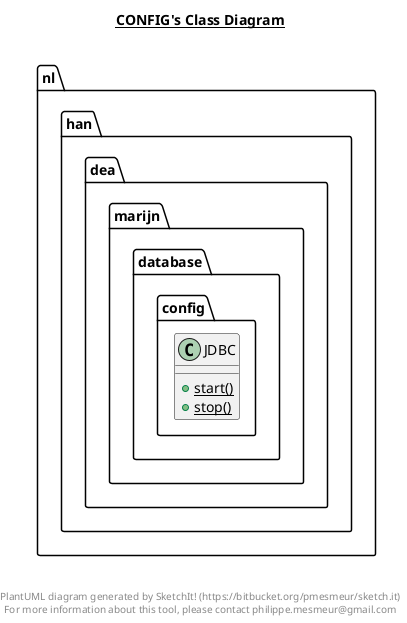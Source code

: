 @startuml

title __CONFIG's Class Diagram__\n

  package nl.han.dea.marijn.database.config {
    class JDBC {
        {static} + start()
        {static} + stop()
    }
  }
  



right footer


PlantUML diagram generated by SketchIt! (https://bitbucket.org/pmesmeur/sketch.it)
For more information about this tool, please contact philippe.mesmeur@gmail.com
endfooter

@enduml

